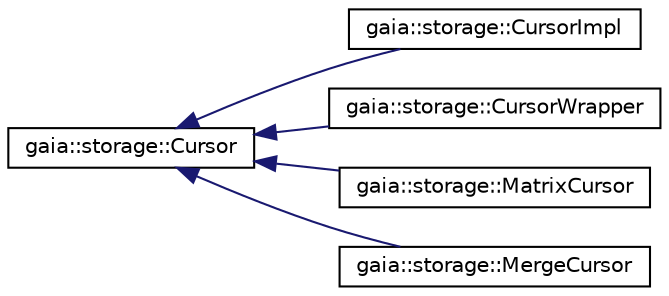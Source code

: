 digraph G
{
  edge [fontname="Helvetica",fontsize="10",labelfontname="Helvetica",labelfontsize="10"];
  node [fontname="Helvetica",fontsize="10",shape=record];
  rankdir=LR;
  Node1 [label="gaia::storage::Cursor",height=0.2,width=0.4,color="black", fillcolor="white", style="filled",URL="$de/de8/classgaia_1_1storage_1_1_cursor.html",tooltip="This class provides random read-write access to the result set returned by a database query..."];
  Node1 -> Node2 [dir=back,color="midnightblue",fontsize="10",style="solid",fontname="Helvetica"];
  Node2 [label="gaia::storage::CursorImpl",height=0.2,width=0.4,color="black", fillcolor="white", style="filled",URL="$d5/d48/classgaia_1_1storage_1_1_cursor_impl.html"];
  Node1 -> Node3 [dir=back,color="midnightblue",fontsize="10",style="solid",fontname="Helvetica"];
  Node3 [label="gaia::storage::CursorWrapper",height=0.2,width=0.4,color="black", fillcolor="white", style="filled",URL="$d1/db2/classgaia_1_1storage_1_1_cursor_wrapper.html"];
  Node1 -> Node4 [dir=back,color="midnightblue",fontsize="10",style="solid",fontname="Helvetica"];
  Node4 [label="gaia::storage::MatrixCursor",height=0.2,width=0.4,color="black", fillcolor="white", style="filled",URL="$d9/d87/classgaia_1_1storage_1_1_matrix_cursor.html"];
  Node1 -> Node5 [dir=back,color="midnightblue",fontsize="10",style="solid",fontname="Helvetica"];
  Node5 [label="gaia::storage::MergeCursor",height=0.2,width=0.4,color="black", fillcolor="white", style="filled",URL="$d2/d1c/classgaia_1_1storage_1_1_merge_cursor.html"];
}
